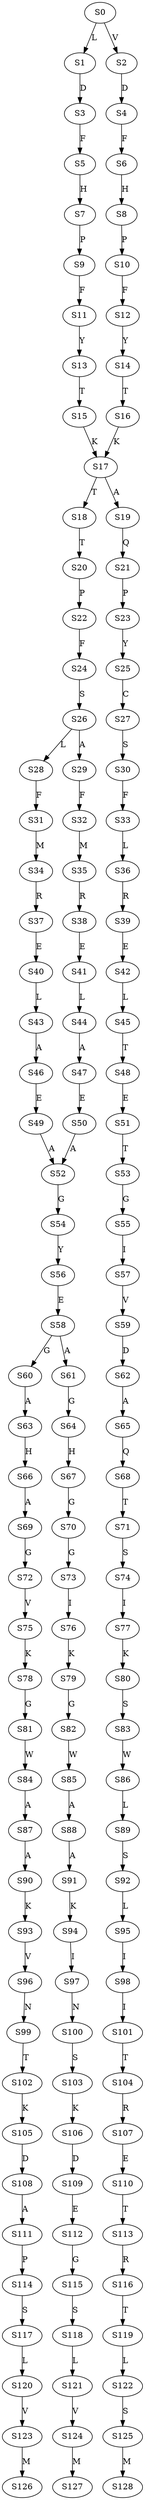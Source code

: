 strict digraph  {
	S0 -> S1 [ label = L ];
	S0 -> S2 [ label = V ];
	S1 -> S3 [ label = D ];
	S2 -> S4 [ label = D ];
	S3 -> S5 [ label = F ];
	S4 -> S6 [ label = F ];
	S5 -> S7 [ label = H ];
	S6 -> S8 [ label = H ];
	S7 -> S9 [ label = P ];
	S8 -> S10 [ label = P ];
	S9 -> S11 [ label = F ];
	S10 -> S12 [ label = F ];
	S11 -> S13 [ label = Y ];
	S12 -> S14 [ label = Y ];
	S13 -> S15 [ label = T ];
	S14 -> S16 [ label = T ];
	S15 -> S17 [ label = K ];
	S16 -> S17 [ label = K ];
	S17 -> S18 [ label = T ];
	S17 -> S19 [ label = A ];
	S18 -> S20 [ label = T ];
	S19 -> S21 [ label = Q ];
	S20 -> S22 [ label = P ];
	S21 -> S23 [ label = P ];
	S22 -> S24 [ label = F ];
	S23 -> S25 [ label = Y ];
	S24 -> S26 [ label = S ];
	S25 -> S27 [ label = C ];
	S26 -> S28 [ label = L ];
	S26 -> S29 [ label = A ];
	S27 -> S30 [ label = S ];
	S28 -> S31 [ label = F ];
	S29 -> S32 [ label = F ];
	S30 -> S33 [ label = F ];
	S31 -> S34 [ label = M ];
	S32 -> S35 [ label = M ];
	S33 -> S36 [ label = L ];
	S34 -> S37 [ label = R ];
	S35 -> S38 [ label = R ];
	S36 -> S39 [ label = R ];
	S37 -> S40 [ label = E ];
	S38 -> S41 [ label = E ];
	S39 -> S42 [ label = E ];
	S40 -> S43 [ label = L ];
	S41 -> S44 [ label = L ];
	S42 -> S45 [ label = L ];
	S43 -> S46 [ label = A ];
	S44 -> S47 [ label = A ];
	S45 -> S48 [ label = T ];
	S46 -> S49 [ label = E ];
	S47 -> S50 [ label = E ];
	S48 -> S51 [ label = E ];
	S49 -> S52 [ label = A ];
	S50 -> S52 [ label = A ];
	S51 -> S53 [ label = T ];
	S52 -> S54 [ label = G ];
	S53 -> S55 [ label = G ];
	S54 -> S56 [ label = Y ];
	S55 -> S57 [ label = I ];
	S56 -> S58 [ label = E ];
	S57 -> S59 [ label = V ];
	S58 -> S60 [ label = G ];
	S58 -> S61 [ label = A ];
	S59 -> S62 [ label = D ];
	S60 -> S63 [ label = A ];
	S61 -> S64 [ label = G ];
	S62 -> S65 [ label = A ];
	S63 -> S66 [ label = H ];
	S64 -> S67 [ label = H ];
	S65 -> S68 [ label = Q ];
	S66 -> S69 [ label = A ];
	S67 -> S70 [ label = G ];
	S68 -> S71 [ label = T ];
	S69 -> S72 [ label = G ];
	S70 -> S73 [ label = G ];
	S71 -> S74 [ label = S ];
	S72 -> S75 [ label = V ];
	S73 -> S76 [ label = I ];
	S74 -> S77 [ label = I ];
	S75 -> S78 [ label = K ];
	S76 -> S79 [ label = K ];
	S77 -> S80 [ label = K ];
	S78 -> S81 [ label = G ];
	S79 -> S82 [ label = G ];
	S80 -> S83 [ label = S ];
	S81 -> S84 [ label = W ];
	S82 -> S85 [ label = W ];
	S83 -> S86 [ label = W ];
	S84 -> S87 [ label = A ];
	S85 -> S88 [ label = A ];
	S86 -> S89 [ label = L ];
	S87 -> S90 [ label = A ];
	S88 -> S91 [ label = A ];
	S89 -> S92 [ label = S ];
	S90 -> S93 [ label = K ];
	S91 -> S94 [ label = K ];
	S92 -> S95 [ label = L ];
	S93 -> S96 [ label = V ];
	S94 -> S97 [ label = I ];
	S95 -> S98 [ label = I ];
	S96 -> S99 [ label = N ];
	S97 -> S100 [ label = N ];
	S98 -> S101 [ label = I ];
	S99 -> S102 [ label = T ];
	S100 -> S103 [ label = S ];
	S101 -> S104 [ label = T ];
	S102 -> S105 [ label = K ];
	S103 -> S106 [ label = K ];
	S104 -> S107 [ label = R ];
	S105 -> S108 [ label = D ];
	S106 -> S109 [ label = D ];
	S107 -> S110 [ label = E ];
	S108 -> S111 [ label = A ];
	S109 -> S112 [ label = E ];
	S110 -> S113 [ label = T ];
	S111 -> S114 [ label = P ];
	S112 -> S115 [ label = G ];
	S113 -> S116 [ label = R ];
	S114 -> S117 [ label = S ];
	S115 -> S118 [ label = S ];
	S116 -> S119 [ label = T ];
	S117 -> S120 [ label = L ];
	S118 -> S121 [ label = L ];
	S119 -> S122 [ label = L ];
	S120 -> S123 [ label = V ];
	S121 -> S124 [ label = V ];
	S122 -> S125 [ label = S ];
	S123 -> S126 [ label = M ];
	S124 -> S127 [ label = M ];
	S125 -> S128 [ label = M ];
}
